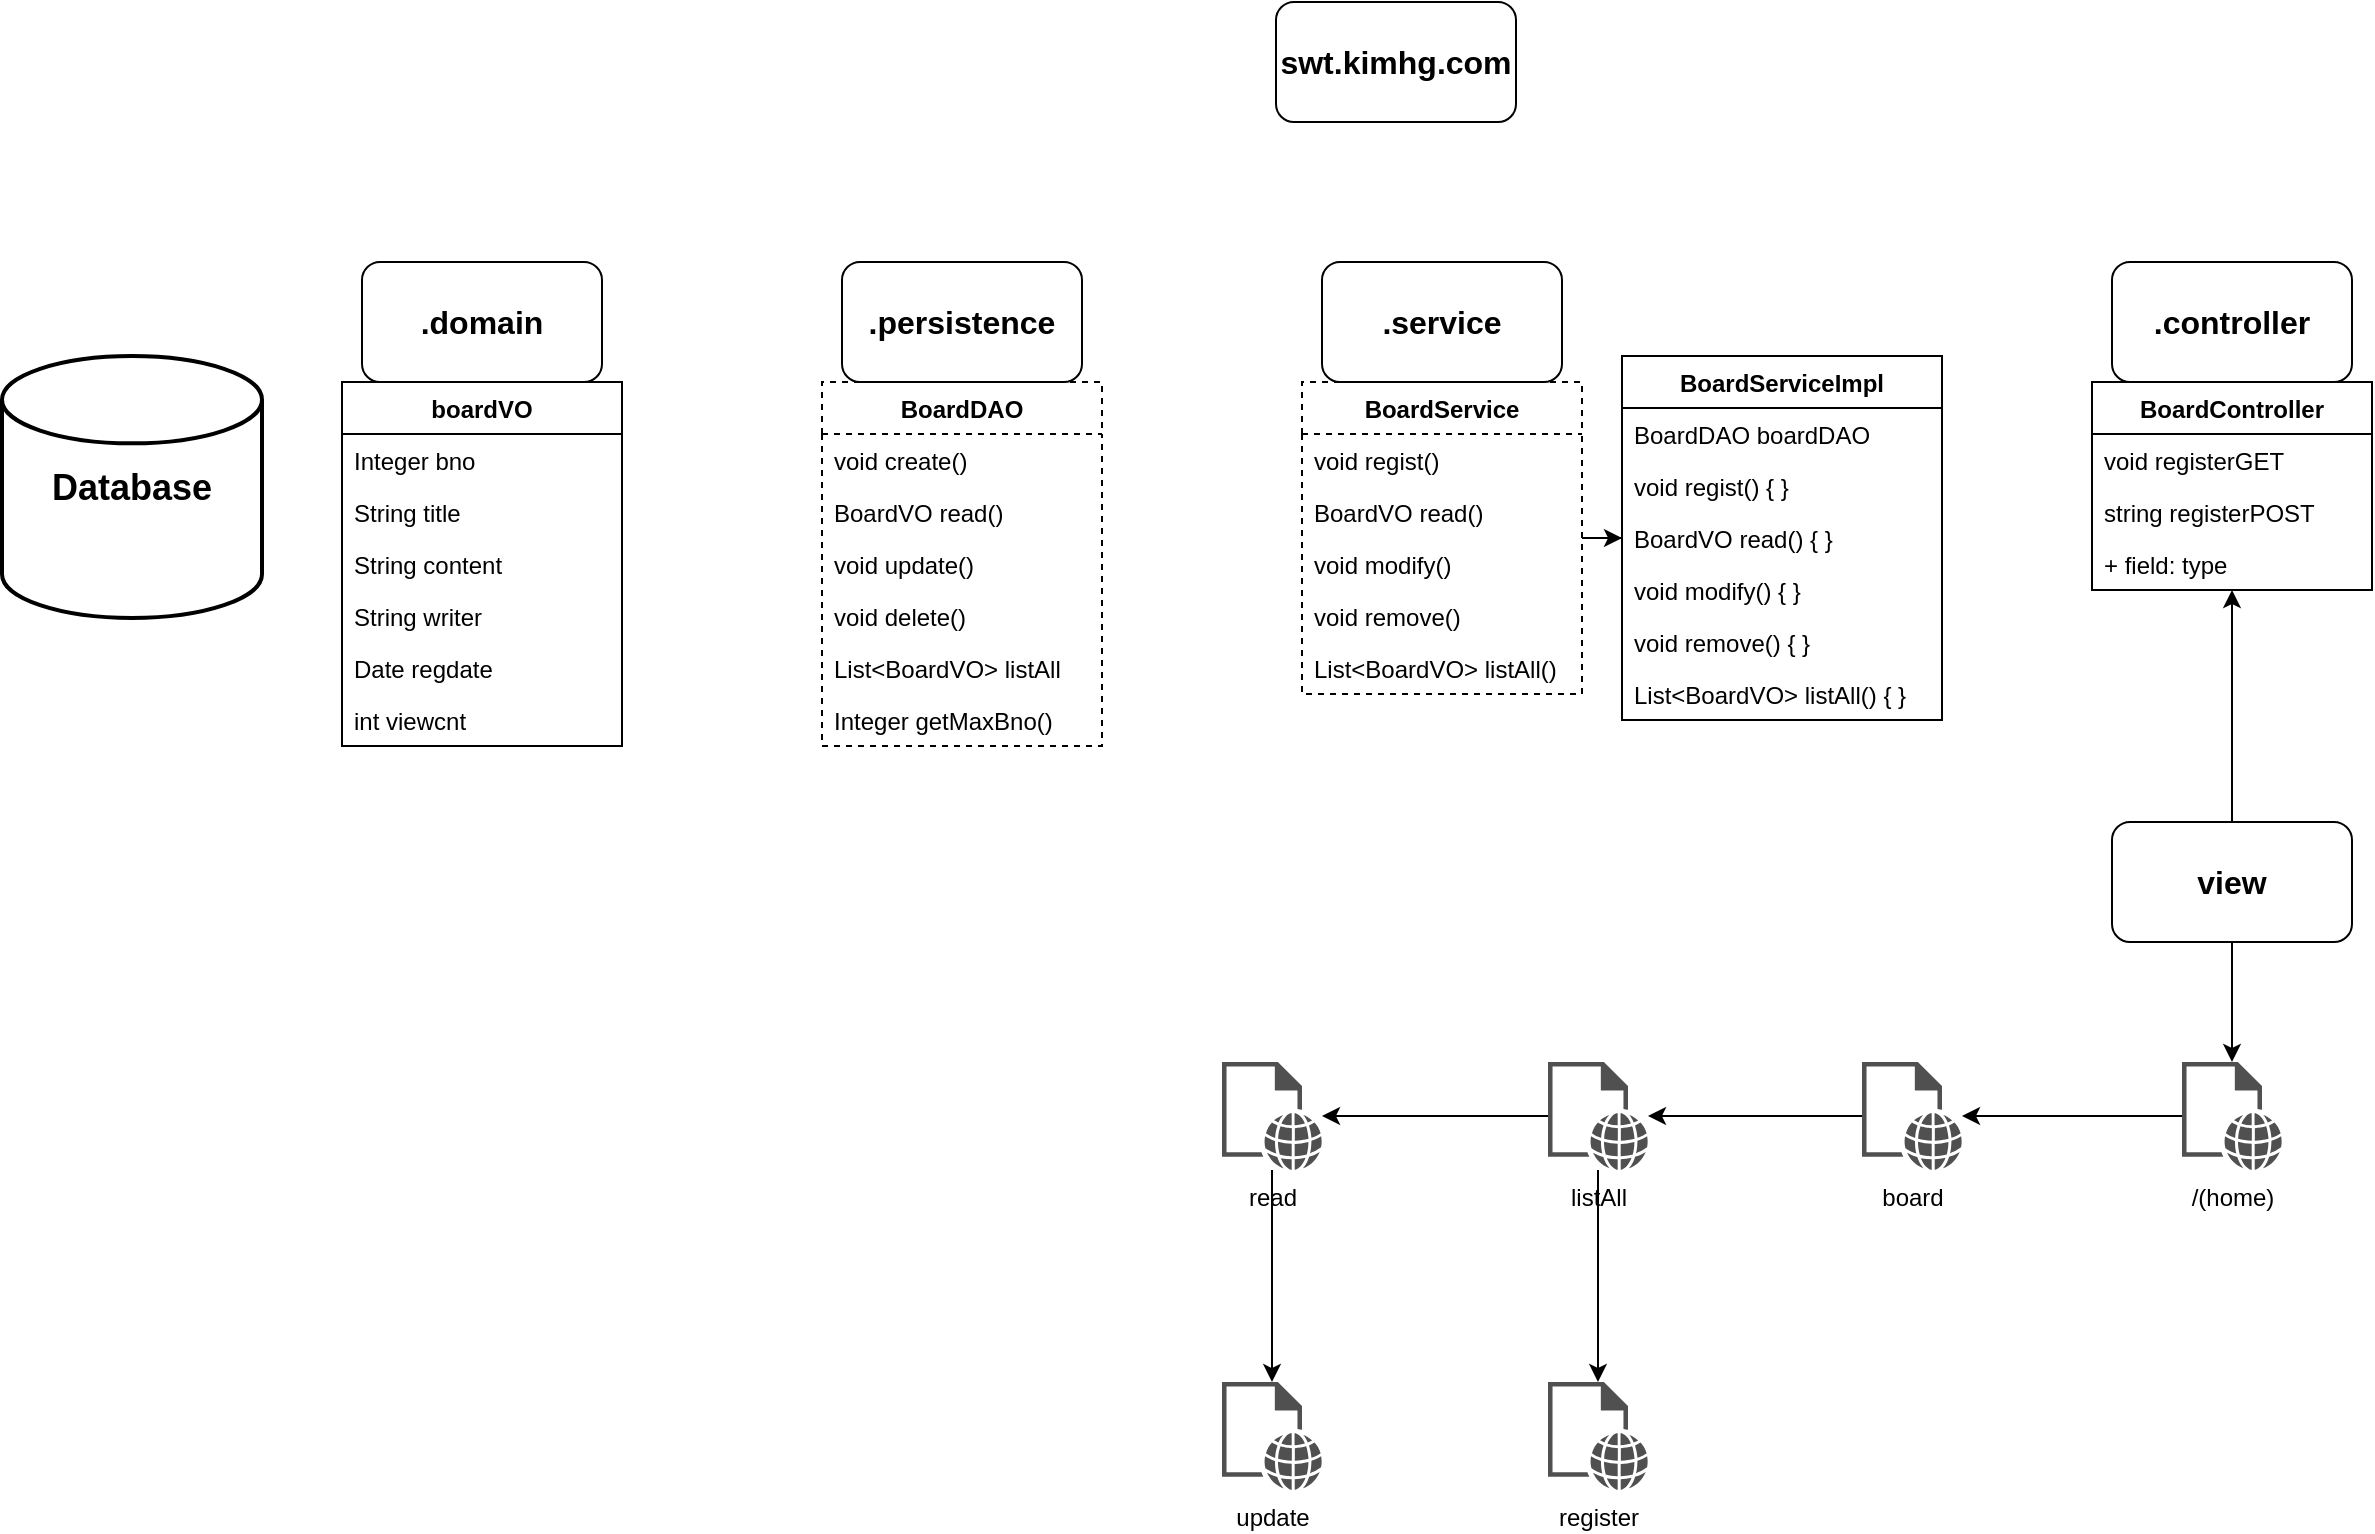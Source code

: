 <mxfile version="12.8.4" type="device"><diagram id="tO_C98kuy6uZykYHcQ1T" name="Page-1"><mxGraphModel dx="1422" dy="794" grid="1" gridSize="10" guides="1" tooltips="1" connect="1" arrows="1" fold="1" page="1" pageScale="1" pageWidth="827" pageHeight="1169" math="0" shadow="0"><root><mxCell id="0"/><mxCell id="1" parent="0"/><mxCell id="9_B27wb98Tw_KNPR9RnI-5" value=".controller" style="rounded=1;whiteSpace=wrap;html=1;fontSize=16;fontStyle=1" vertex="1" parent="1"><mxGeometry x="1125" y="200" width="120" height="60" as="geometry"/></mxCell><mxCell id="9_B27wb98Tw_KNPR9RnI-8" value="&lt;span style=&quot;white-space: normal; font-size: 16px;&quot;&gt;.service&lt;/span&gt;" style="rounded=1;whiteSpace=wrap;html=1;fontSize=16;fontStyle=1" vertex="1" parent="1"><mxGeometry x="730" y="200" width="120" height="60" as="geometry"/></mxCell><mxCell id="9_B27wb98Tw_KNPR9RnI-9" value="&lt;span style=&quot;white-space: normal; font-size: 16px;&quot;&gt;.domain&lt;/span&gt;" style="rounded=1;whiteSpace=wrap;html=1;fontSize=16;fontStyle=1" vertex="1" parent="1"><mxGeometry x="250" y="200" width="120" height="60" as="geometry"/></mxCell><mxCell id="9_B27wb98Tw_KNPR9RnI-10" value="&lt;span style=&quot;white-space: normal; font-size: 16px;&quot;&gt;.persistence&lt;/span&gt;" style="rounded=1;whiteSpace=wrap;html=1;fontSize=16;fontStyle=1" vertex="1" parent="1"><mxGeometry x="490" y="200" width="120" height="60" as="geometry"/></mxCell><mxCell id="9_B27wb98Tw_KNPR9RnI-13" value="swt.kimhg.com" style="rounded=1;whiteSpace=wrap;html=1;fontSize=16;fontStyle=1" vertex="1" parent="1"><mxGeometry x="707" y="70" width="120" height="60" as="geometry"/></mxCell><mxCell id="9_B27wb98Tw_KNPR9RnI-89" value="" style="edgeStyle=orthogonalEdgeStyle;rounded=0;orthogonalLoop=1;jettySize=auto;html=1;" edge="1" parent="1" source="9_B27wb98Tw_KNPR9RnI-15" target="9_B27wb98Tw_KNPR9RnI-88"><mxGeometry relative="1" as="geometry"/></mxCell><mxCell id="9_B27wb98Tw_KNPR9RnI-106" value="" style="edgeStyle=orthogonalEdgeStyle;rounded=0;orthogonalLoop=1;jettySize=auto;html=1;" edge="1" parent="1" source="9_B27wb98Tw_KNPR9RnI-15" target="9_B27wb98Tw_KNPR9RnI-72"><mxGeometry relative="1" as="geometry"><mxPoint x="1185" y="400" as="targetPoint"/></mxGeometry></mxCell><mxCell id="9_B27wb98Tw_KNPR9RnI-15" value="view" style="rounded=1;whiteSpace=wrap;html=1;fontSize=16;fontStyle=1" vertex="1" parent="1"><mxGeometry x="1125" y="480" width="120" height="60" as="geometry"/></mxCell><mxCell id="9_B27wb98Tw_KNPR9RnI-20" value="boardVO" style="swimlane;fontStyle=1;childLayout=stackLayout;horizontal=1;startSize=26;fillColor=none;horizontalStack=0;resizeParent=1;resizeParentMax=0;resizeLast=0;collapsible=1;marginBottom=0;" vertex="1" parent="1"><mxGeometry x="240" y="260" width="140" height="182" as="geometry"/></mxCell><mxCell id="9_B27wb98Tw_KNPR9RnI-21" value="Integer bno" style="text;strokeColor=none;fillColor=none;align=left;verticalAlign=top;spacingLeft=4;spacingRight=4;overflow=hidden;rotatable=0;points=[[0,0.5],[1,0.5]];portConstraint=eastwest;" vertex="1" parent="9_B27wb98Tw_KNPR9RnI-20"><mxGeometry y="26" width="140" height="26" as="geometry"/></mxCell><mxCell id="9_B27wb98Tw_KNPR9RnI-22" value="String title" style="text;strokeColor=none;fillColor=none;align=left;verticalAlign=top;spacingLeft=4;spacingRight=4;overflow=hidden;rotatable=0;points=[[0,0.5],[1,0.5]];portConstraint=eastwest;" vertex="1" parent="9_B27wb98Tw_KNPR9RnI-20"><mxGeometry y="52" width="140" height="26" as="geometry"/></mxCell><mxCell id="9_B27wb98Tw_KNPR9RnI-23" value="String content" style="text;strokeColor=none;fillColor=none;align=left;verticalAlign=top;spacingLeft=4;spacingRight=4;overflow=hidden;rotatable=0;points=[[0,0.5],[1,0.5]];portConstraint=eastwest;" vertex="1" parent="9_B27wb98Tw_KNPR9RnI-20"><mxGeometry y="78" width="140" height="26" as="geometry"/></mxCell><mxCell id="9_B27wb98Tw_KNPR9RnI-38" value="String writer" style="text;strokeColor=none;fillColor=none;align=left;verticalAlign=top;spacingLeft=4;spacingRight=4;overflow=hidden;rotatable=0;points=[[0,0.5],[1,0.5]];portConstraint=eastwest;" vertex="1" parent="9_B27wb98Tw_KNPR9RnI-20"><mxGeometry y="104" width="140" height="26" as="geometry"/></mxCell><mxCell id="9_B27wb98Tw_KNPR9RnI-39" value="Date regdate" style="text;strokeColor=none;fillColor=none;align=left;verticalAlign=top;spacingLeft=4;spacingRight=4;overflow=hidden;rotatable=0;points=[[0,0.5],[1,0.5]];portConstraint=eastwest;" vertex="1" parent="9_B27wb98Tw_KNPR9RnI-20"><mxGeometry y="130" width="140" height="26" as="geometry"/></mxCell><mxCell id="9_B27wb98Tw_KNPR9RnI-40" value="int viewcnt" style="text;strokeColor=none;fillColor=none;align=left;verticalAlign=top;spacingLeft=4;spacingRight=4;overflow=hidden;rotatable=0;points=[[0,0.5],[1,0.5]];portConstraint=eastwest;" vertex="1" parent="9_B27wb98Tw_KNPR9RnI-20"><mxGeometry y="156" width="140" height="26" as="geometry"/></mxCell><mxCell id="9_B27wb98Tw_KNPR9RnI-30" value="BoardDAO" style="swimlane;fontStyle=1;childLayout=stackLayout;horizontal=1;startSize=26;fillColor=none;horizontalStack=0;resizeParent=1;resizeParentMax=0;resizeLast=0;collapsible=1;marginBottom=0;align=center;dashed=1;" vertex="1" parent="1"><mxGeometry x="480" y="260" width="140" height="182" as="geometry"/></mxCell><mxCell id="9_B27wb98Tw_KNPR9RnI-31" value="void create()" style="text;strokeColor=none;fillColor=none;align=left;verticalAlign=top;spacingLeft=4;spacingRight=4;overflow=hidden;rotatable=0;points=[[0,0.5],[1,0.5]];portConstraint=eastwest;" vertex="1" parent="9_B27wb98Tw_KNPR9RnI-30"><mxGeometry y="26" width="140" height="26" as="geometry"/></mxCell><mxCell id="9_B27wb98Tw_KNPR9RnI-32" value="BoardVO read()" style="text;strokeColor=none;fillColor=none;align=left;verticalAlign=top;spacingLeft=4;spacingRight=4;overflow=hidden;rotatable=0;points=[[0,0.5],[1,0.5]];portConstraint=eastwest;" vertex="1" parent="9_B27wb98Tw_KNPR9RnI-30"><mxGeometry y="52" width="140" height="26" as="geometry"/></mxCell><mxCell id="9_B27wb98Tw_KNPR9RnI-33" value="void update()" style="text;strokeColor=none;fillColor=none;align=left;verticalAlign=top;spacingLeft=4;spacingRight=4;overflow=hidden;rotatable=0;points=[[0,0.5],[1,0.5]];portConstraint=eastwest;" vertex="1" parent="9_B27wb98Tw_KNPR9RnI-30"><mxGeometry y="78" width="140" height="26" as="geometry"/></mxCell><mxCell id="9_B27wb98Tw_KNPR9RnI-107" value="void delete()" style="text;strokeColor=none;fillColor=none;align=left;verticalAlign=top;spacingLeft=4;spacingRight=4;overflow=hidden;rotatable=0;points=[[0,0.5],[1,0.5]];portConstraint=eastwest;" vertex="1" parent="9_B27wb98Tw_KNPR9RnI-30"><mxGeometry y="104" width="140" height="26" as="geometry"/></mxCell><mxCell id="9_B27wb98Tw_KNPR9RnI-34" value="List&lt;BoardVO&gt; listAll" style="text;strokeColor=none;fillColor=none;align=left;verticalAlign=top;spacingLeft=4;spacingRight=4;overflow=hidden;rotatable=0;points=[[0,0.5],[1,0.5]];portConstraint=eastwest;" vertex="1" parent="9_B27wb98Tw_KNPR9RnI-30"><mxGeometry y="130" width="140" height="26" as="geometry"/></mxCell><mxCell id="9_B27wb98Tw_KNPR9RnI-36" value="Integer getMaxBno()" style="text;strokeColor=none;fillColor=none;align=left;verticalAlign=top;spacingLeft=4;spacingRight=4;overflow=hidden;rotatable=0;points=[[0,0.5],[1,0.5]];portConstraint=eastwest;" vertex="1" parent="9_B27wb98Tw_KNPR9RnI-30"><mxGeometry y="156" width="140" height="26" as="geometry"/></mxCell><mxCell id="9_B27wb98Tw_KNPR9RnI-68" value="" style="edgeStyle=orthogonalEdgeStyle;rounded=0;orthogonalLoop=1;jettySize=auto;html=1;" edge="1" parent="1" source="9_B27wb98Tw_KNPR9RnI-52" target="9_B27wb98Tw_KNPR9RnI-62"><mxGeometry relative="1" as="geometry"/></mxCell><mxCell id="9_B27wb98Tw_KNPR9RnI-52" value="BoardService" style="swimlane;fontStyle=1;childLayout=stackLayout;horizontal=1;startSize=26;fillColor=none;horizontalStack=0;resizeParent=1;resizeParentMax=0;resizeLast=0;collapsible=1;marginBottom=0;dashed=1;align=center;" vertex="1" parent="1"><mxGeometry x="720" y="260" width="140" height="156" as="geometry"/></mxCell><mxCell id="9_B27wb98Tw_KNPR9RnI-53" value="void regist()" style="text;strokeColor=none;fillColor=none;align=left;verticalAlign=top;spacingLeft=4;spacingRight=4;overflow=hidden;rotatable=0;points=[[0,0.5],[1,0.5]];portConstraint=eastwest;" vertex="1" parent="9_B27wb98Tw_KNPR9RnI-52"><mxGeometry y="26" width="140" height="26" as="geometry"/></mxCell><mxCell id="9_B27wb98Tw_KNPR9RnI-54" value="BoardVO read()" style="text;strokeColor=none;fillColor=none;align=left;verticalAlign=top;spacingLeft=4;spacingRight=4;overflow=hidden;rotatable=0;points=[[0,0.5],[1,0.5]];portConstraint=eastwest;" vertex="1" parent="9_B27wb98Tw_KNPR9RnI-52"><mxGeometry y="52" width="140" height="26" as="geometry"/></mxCell><mxCell id="9_B27wb98Tw_KNPR9RnI-55" value="void modify()" style="text;strokeColor=none;fillColor=none;align=left;verticalAlign=top;spacingLeft=4;spacingRight=4;overflow=hidden;rotatable=0;points=[[0,0.5],[1,0.5]];portConstraint=eastwest;" vertex="1" parent="9_B27wb98Tw_KNPR9RnI-52"><mxGeometry y="78" width="140" height="26" as="geometry"/></mxCell><mxCell id="9_B27wb98Tw_KNPR9RnI-56" value="void remove()" style="text;strokeColor=none;fillColor=none;align=left;verticalAlign=top;spacingLeft=4;spacingRight=4;overflow=hidden;rotatable=0;points=[[0,0.5],[1,0.5]];portConstraint=eastwest;" vertex="1" parent="9_B27wb98Tw_KNPR9RnI-52"><mxGeometry y="104" width="140" height="26" as="geometry"/></mxCell><mxCell id="9_B27wb98Tw_KNPR9RnI-58" value="List&lt;BoardVO&gt; listAll()" style="text;strokeColor=none;fillColor=none;align=left;verticalAlign=top;spacingLeft=4;spacingRight=4;overflow=hidden;rotatable=0;points=[[0,0.5],[1,0.5]];portConstraint=eastwest;" vertex="1" parent="9_B27wb98Tw_KNPR9RnI-52"><mxGeometry y="130" width="140" height="26" as="geometry"/></mxCell><mxCell id="9_B27wb98Tw_KNPR9RnI-62" value="BoardServiceImpl" style="swimlane;fontStyle=1;childLayout=stackLayout;horizontal=1;startSize=26;fillColor=none;horizontalStack=0;resizeParent=1;resizeParentMax=0;resizeLast=0;collapsible=1;marginBottom=0;align=center;" vertex="1" parent="1"><mxGeometry x="880" y="247" width="160" height="182" as="geometry"/></mxCell><mxCell id="9_B27wb98Tw_KNPR9RnI-70" value="BoardDAO boardDAO" style="text;strokeColor=none;fillColor=none;align=left;verticalAlign=top;spacingLeft=4;spacingRight=4;overflow=hidden;rotatable=0;points=[[0,0.5],[1,0.5]];portConstraint=eastwest;" vertex="1" parent="9_B27wb98Tw_KNPR9RnI-62"><mxGeometry y="26" width="160" height="26" as="geometry"/></mxCell><mxCell id="9_B27wb98Tw_KNPR9RnI-63" value="void regist() { } " style="text;strokeColor=none;fillColor=none;align=left;verticalAlign=top;spacingLeft=4;spacingRight=4;overflow=hidden;rotatable=0;points=[[0,0.5],[1,0.5]];portConstraint=eastwest;" vertex="1" parent="9_B27wb98Tw_KNPR9RnI-62"><mxGeometry y="52" width="160" height="26" as="geometry"/></mxCell><mxCell id="9_B27wb98Tw_KNPR9RnI-64" value="BoardVO read() { }" style="text;strokeColor=none;fillColor=none;align=left;verticalAlign=top;spacingLeft=4;spacingRight=4;overflow=hidden;rotatable=0;points=[[0,0.5],[1,0.5]];portConstraint=eastwest;" vertex="1" parent="9_B27wb98Tw_KNPR9RnI-62"><mxGeometry y="78" width="160" height="26" as="geometry"/></mxCell><mxCell id="9_B27wb98Tw_KNPR9RnI-65" value="void modify() { }" style="text;strokeColor=none;fillColor=none;align=left;verticalAlign=top;spacingLeft=4;spacingRight=4;overflow=hidden;rotatable=0;points=[[0,0.5],[1,0.5]];portConstraint=eastwest;" vertex="1" parent="9_B27wb98Tw_KNPR9RnI-62"><mxGeometry y="104" width="160" height="26" as="geometry"/></mxCell><mxCell id="9_B27wb98Tw_KNPR9RnI-66" value="void remove() { }" style="text;strokeColor=none;fillColor=none;align=left;verticalAlign=top;spacingLeft=4;spacingRight=4;overflow=hidden;rotatable=0;points=[[0,0.5],[1,0.5]];portConstraint=eastwest;" vertex="1" parent="9_B27wb98Tw_KNPR9RnI-62"><mxGeometry y="130" width="160" height="26" as="geometry"/></mxCell><mxCell id="9_B27wb98Tw_KNPR9RnI-67" value="List&lt;BoardVO&gt; listAll() { }" style="text;strokeColor=none;fillColor=none;align=left;verticalAlign=top;spacingLeft=4;spacingRight=4;overflow=hidden;rotatable=0;points=[[0,0.5],[1,0.5]];portConstraint=eastwest;" vertex="1" parent="9_B27wb98Tw_KNPR9RnI-62"><mxGeometry y="156" width="160" height="26" as="geometry"/></mxCell><mxCell id="9_B27wb98Tw_KNPR9RnI-72" value="BoardController" style="swimlane;fontStyle=1;childLayout=stackLayout;horizontal=1;startSize=26;fillColor=none;horizontalStack=0;resizeParent=1;resizeParentMax=0;resizeLast=0;collapsible=1;marginBottom=0;align=center;" vertex="1" parent="1"><mxGeometry x="1115" y="260" width="140" height="104" as="geometry"/></mxCell><mxCell id="9_B27wb98Tw_KNPR9RnI-73" value="void registerGET" style="text;strokeColor=none;fillColor=none;align=left;verticalAlign=top;spacingLeft=4;spacingRight=4;overflow=hidden;rotatable=0;points=[[0,0.5],[1,0.5]];portConstraint=eastwest;" vertex="1" parent="9_B27wb98Tw_KNPR9RnI-72"><mxGeometry y="26" width="140" height="26" as="geometry"/></mxCell><mxCell id="9_B27wb98Tw_KNPR9RnI-74" value="string registerPOST" style="text;strokeColor=none;fillColor=none;align=left;verticalAlign=top;spacingLeft=4;spacingRight=4;overflow=hidden;rotatable=0;points=[[0,0.5],[1,0.5]];portConstraint=eastwest;" vertex="1" parent="9_B27wb98Tw_KNPR9RnI-72"><mxGeometry y="52" width="140" height="26" as="geometry"/></mxCell><mxCell id="9_B27wb98Tw_KNPR9RnI-75" value="+ field: type" style="text;strokeColor=none;fillColor=none;align=left;verticalAlign=top;spacingLeft=4;spacingRight=4;overflow=hidden;rotatable=0;points=[[0,0.5],[1,0.5]];portConstraint=eastwest;" vertex="1" parent="9_B27wb98Tw_KNPR9RnI-72"><mxGeometry y="78" width="140" height="26" as="geometry"/></mxCell><mxCell id="9_B27wb98Tw_KNPR9RnI-76" value="Database" style="strokeWidth=2;html=1;shape=mxgraph.flowchart.database;whiteSpace=wrap;align=center;fontSize=18;fontStyle=1" vertex="1" parent="1"><mxGeometry x="70" y="247" width="130" height="131" as="geometry"/></mxCell><mxCell id="9_B27wb98Tw_KNPR9RnI-98" value="" style="edgeStyle=orthogonalEdgeStyle;rounded=0;orthogonalLoop=1;jettySize=auto;html=1;" edge="1" parent="1" source="9_B27wb98Tw_KNPR9RnI-80" target="9_B27wb98Tw_KNPR9RnI-87"><mxGeometry relative="1" as="geometry"/></mxCell><mxCell id="9_B27wb98Tw_KNPR9RnI-80" value="read" style="pointerEvents=1;shadow=0;dashed=0;html=1;strokeColor=none;fillColor=#505050;labelPosition=center;verticalLabelPosition=bottom;verticalAlign=top;outlineConnect=0;align=center;shape=mxgraph.office.concepts.web_page;" vertex="1" parent="1"><mxGeometry x="680" y="600" width="50" height="54" as="geometry"/></mxCell><mxCell id="9_B27wb98Tw_KNPR9RnI-95" value="" style="edgeStyle=orthogonalEdgeStyle;rounded=0;orthogonalLoop=1;jettySize=auto;html=1;" edge="1" parent="1" source="9_B27wb98Tw_KNPR9RnI-81" target="9_B27wb98Tw_KNPR9RnI-82"><mxGeometry relative="1" as="geometry"/></mxCell><mxCell id="9_B27wb98Tw_KNPR9RnI-96" value="" style="edgeStyle=orthogonalEdgeStyle;rounded=0;orthogonalLoop=1;jettySize=auto;html=1;" edge="1" parent="1" source="9_B27wb98Tw_KNPR9RnI-81" target="9_B27wb98Tw_KNPR9RnI-80"><mxGeometry relative="1" as="geometry"/></mxCell><mxCell id="9_B27wb98Tw_KNPR9RnI-81" value="listAll" style="pointerEvents=1;shadow=0;dashed=0;html=1;strokeColor=none;fillColor=#505050;labelPosition=center;verticalLabelPosition=bottom;verticalAlign=top;outlineConnect=0;align=center;shape=mxgraph.office.concepts.web_page;" vertex="1" parent="1"><mxGeometry x="843" y="600" width="50" height="54" as="geometry"/></mxCell><mxCell id="9_B27wb98Tw_KNPR9RnI-82" value="register" style="pointerEvents=1;shadow=0;dashed=0;html=1;strokeColor=none;fillColor=#505050;labelPosition=center;verticalLabelPosition=bottom;verticalAlign=top;outlineConnect=0;align=center;shape=mxgraph.office.concepts.web_page;" vertex="1" parent="1"><mxGeometry x="843" y="760" width="50" height="54" as="geometry"/></mxCell><mxCell id="9_B27wb98Tw_KNPR9RnI-87" value="update" style="pointerEvents=1;shadow=0;dashed=0;html=1;strokeColor=none;fillColor=#505050;labelPosition=center;verticalLabelPosition=bottom;verticalAlign=top;outlineConnect=0;align=center;shape=mxgraph.office.concepts.web_page;" vertex="1" parent="1"><mxGeometry x="680" y="760" width="50" height="54" as="geometry"/></mxCell><mxCell id="9_B27wb98Tw_KNPR9RnI-91" value="" style="edgeStyle=orthogonalEdgeStyle;rounded=0;orthogonalLoop=1;jettySize=auto;html=1;" edge="1" parent="1" source="9_B27wb98Tw_KNPR9RnI-88" target="9_B27wb98Tw_KNPR9RnI-90"><mxGeometry relative="1" as="geometry"/></mxCell><mxCell id="9_B27wb98Tw_KNPR9RnI-88" value="/(home)" style="pointerEvents=1;shadow=0;dashed=0;html=1;strokeColor=none;fillColor=#505050;labelPosition=center;verticalLabelPosition=bottom;verticalAlign=top;outlineConnect=0;align=center;shape=mxgraph.office.concepts.web_page;" vertex="1" parent="1"><mxGeometry x="1160" y="600" width="50" height="54" as="geometry"/></mxCell><mxCell id="9_B27wb98Tw_KNPR9RnI-94" value="" style="edgeStyle=orthogonalEdgeStyle;rounded=0;orthogonalLoop=1;jettySize=auto;html=1;" edge="1" parent="1" source="9_B27wb98Tw_KNPR9RnI-90" target="9_B27wb98Tw_KNPR9RnI-81"><mxGeometry relative="1" as="geometry"/></mxCell><mxCell id="9_B27wb98Tw_KNPR9RnI-90" value="board" style="pointerEvents=1;shadow=0;dashed=0;html=1;strokeColor=none;fillColor=#505050;labelPosition=center;verticalLabelPosition=bottom;verticalAlign=top;outlineConnect=0;align=center;shape=mxgraph.office.concepts.web_page;" vertex="1" parent="1"><mxGeometry x="1000" y="600" width="50" height="54" as="geometry"/></mxCell></root></mxGraphModel></diagram></mxfile>